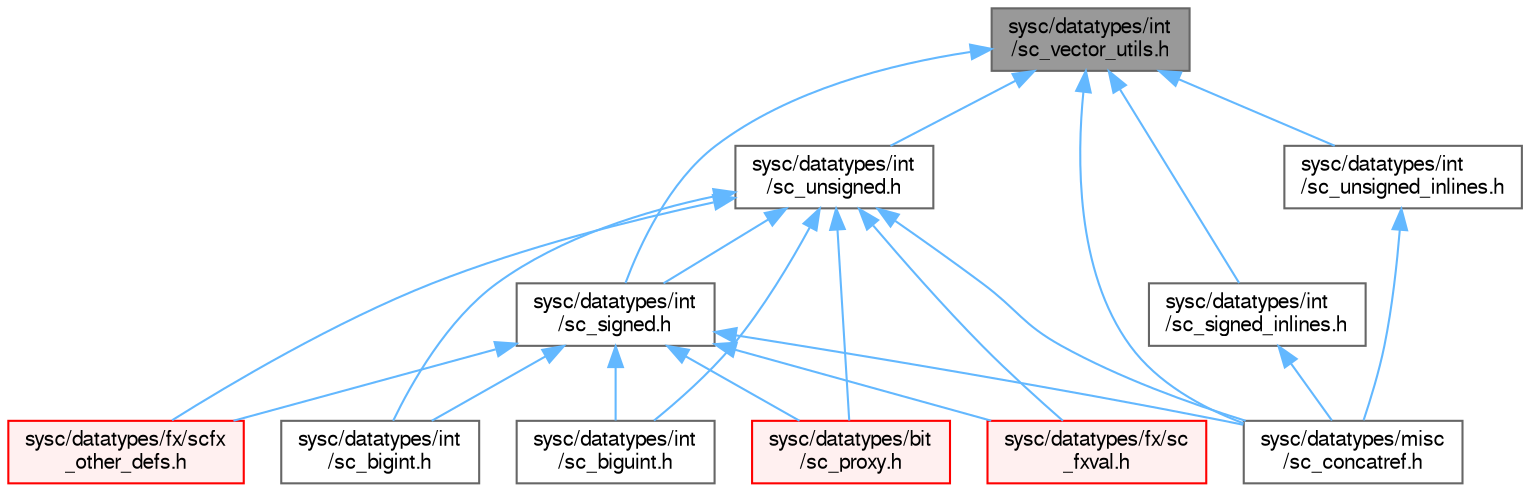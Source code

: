 digraph "sysc/datatypes/int/sc_vector_utils.h"
{
 // LATEX_PDF_SIZE
  bgcolor="transparent";
  edge [fontname=FreeSans,fontsize=10,labelfontname=FreeSans,labelfontsize=10];
  node [fontname=FreeSans,fontsize=10,shape=box,height=0.2,width=0.4];
  Node1 [id="Node000001",label="sysc/datatypes/int\l/sc_vector_utils.h",height=0.2,width=0.4,color="gray40", fillcolor="grey60", style="filled", fontcolor="black",tooltip=" "];
  Node1 -> Node2 [id="edge1_Node000001_Node000002",dir="back",color="steelblue1",style="solid",tooltip=" "];
  Node2 [id="Node000002",label="sysc/datatypes/int\l/sc_signed.h",height=0.2,width=0.4,color="grey40", fillcolor="white", style="filled",URL="$a00128.html",tooltip=" "];
  Node2 -> Node3 [id="edge2_Node000002_Node000003",dir="back",color="steelblue1",style="solid",tooltip=" "];
  Node3 [id="Node000003",label="sysc/datatypes/bit\l/sc_proxy.h",height=0.2,width=0.4,color="red", fillcolor="#FFF0F0", style="filled",URL="$a00047.html",tooltip=" "];
  Node2 -> Node18 [id="edge3_Node000002_Node000018",dir="back",color="steelblue1",style="solid",tooltip=" "];
  Node18 [id="Node000018",label="sysc/datatypes/fx/sc\l_fxval.h",height=0.2,width=0.4,color="red", fillcolor="#FFF0F0", style="filled",URL="$a00098.html",tooltip=" "];
  Node2 -> Node19 [id="edge4_Node000002_Node000019",dir="back",color="steelblue1",style="solid",tooltip=" "];
  Node19 [id="Node000019",label="sysc/datatypes/fx/scfx\l_other_defs.h",height=0.2,width=0.4,color="red", fillcolor="#FFF0F0", style="filled",URL="$a00083.html",tooltip=" "];
  Node2 -> Node20 [id="edge5_Node000002_Node000020",dir="back",color="steelblue1",style="solid",tooltip=" "];
  Node20 [id="Node000020",label="sysc/datatypes/int\l/sc_bigint.h",height=0.2,width=0.4,color="grey40", fillcolor="white", style="filled",URL="$a00125.html",tooltip=" "];
  Node2 -> Node21 [id="edge6_Node000002_Node000021",dir="back",color="steelblue1",style="solid",tooltip=" "];
  Node21 [id="Node000021",label="sysc/datatypes/int\l/sc_biguint.h",height=0.2,width=0.4,color="grey40", fillcolor="white", style="filled",URL="$a00146.html",tooltip=" "];
  Node2 -> Node7 [id="edge7_Node000002_Node000007",dir="back",color="steelblue1",style="solid",tooltip=" "];
  Node7 [id="Node000007",label="sysc/datatypes/misc\l/sc_concatref.h",height=0.2,width=0.4,color="grey40", fillcolor="white", style="filled",URL="$a00026.html",tooltip=" "];
  Node1 -> Node22 [id="edge8_Node000001_Node000022",dir="back",color="steelblue1",style="solid",tooltip=" "];
  Node22 [id="Node000022",label="sysc/datatypes/int\l/sc_signed_inlines.h",height=0.2,width=0.4,color="grey40", fillcolor="white", style="filled",URL="$a00182.html",tooltip=" "];
  Node22 -> Node7 [id="edge9_Node000022_Node000007",dir="back",color="steelblue1",style="solid",tooltip=" "];
  Node1 -> Node23 [id="edge10_Node000001_Node000023",dir="back",color="steelblue1",style="solid",tooltip=" "];
  Node23 [id="Node000023",label="sysc/datatypes/int\l/sc_unsigned.h",height=0.2,width=0.4,color="grey40", fillcolor="white", style="filled",URL="$a00176.html",tooltip=" "];
  Node23 -> Node3 [id="edge11_Node000023_Node000003",dir="back",color="steelblue1",style="solid",tooltip=" "];
  Node23 -> Node18 [id="edge12_Node000023_Node000018",dir="back",color="steelblue1",style="solid",tooltip=" "];
  Node23 -> Node19 [id="edge13_Node000023_Node000019",dir="back",color="steelblue1",style="solid",tooltip=" "];
  Node23 -> Node20 [id="edge14_Node000023_Node000020",dir="back",color="steelblue1",style="solid",tooltip=" "];
  Node23 -> Node21 [id="edge15_Node000023_Node000021",dir="back",color="steelblue1",style="solid",tooltip=" "];
  Node23 -> Node2 [id="edge16_Node000023_Node000002",dir="back",color="steelblue1",style="solid",tooltip=" "];
  Node23 -> Node7 [id="edge17_Node000023_Node000007",dir="back",color="steelblue1",style="solid",tooltip=" "];
  Node1 -> Node24 [id="edge18_Node000001_Node000024",dir="back",color="steelblue1",style="solid",tooltip=" "];
  Node24 [id="Node000024",label="sysc/datatypes/int\l/sc_unsigned_inlines.h",height=0.2,width=0.4,color="grey40", fillcolor="white", style="filled",URL="$a00188.html",tooltip=" "];
  Node24 -> Node7 [id="edge19_Node000024_Node000007",dir="back",color="steelblue1",style="solid",tooltip=" "];
  Node1 -> Node7 [id="edge20_Node000001_Node000007",dir="back",color="steelblue1",style="solid",tooltip=" "];
}
